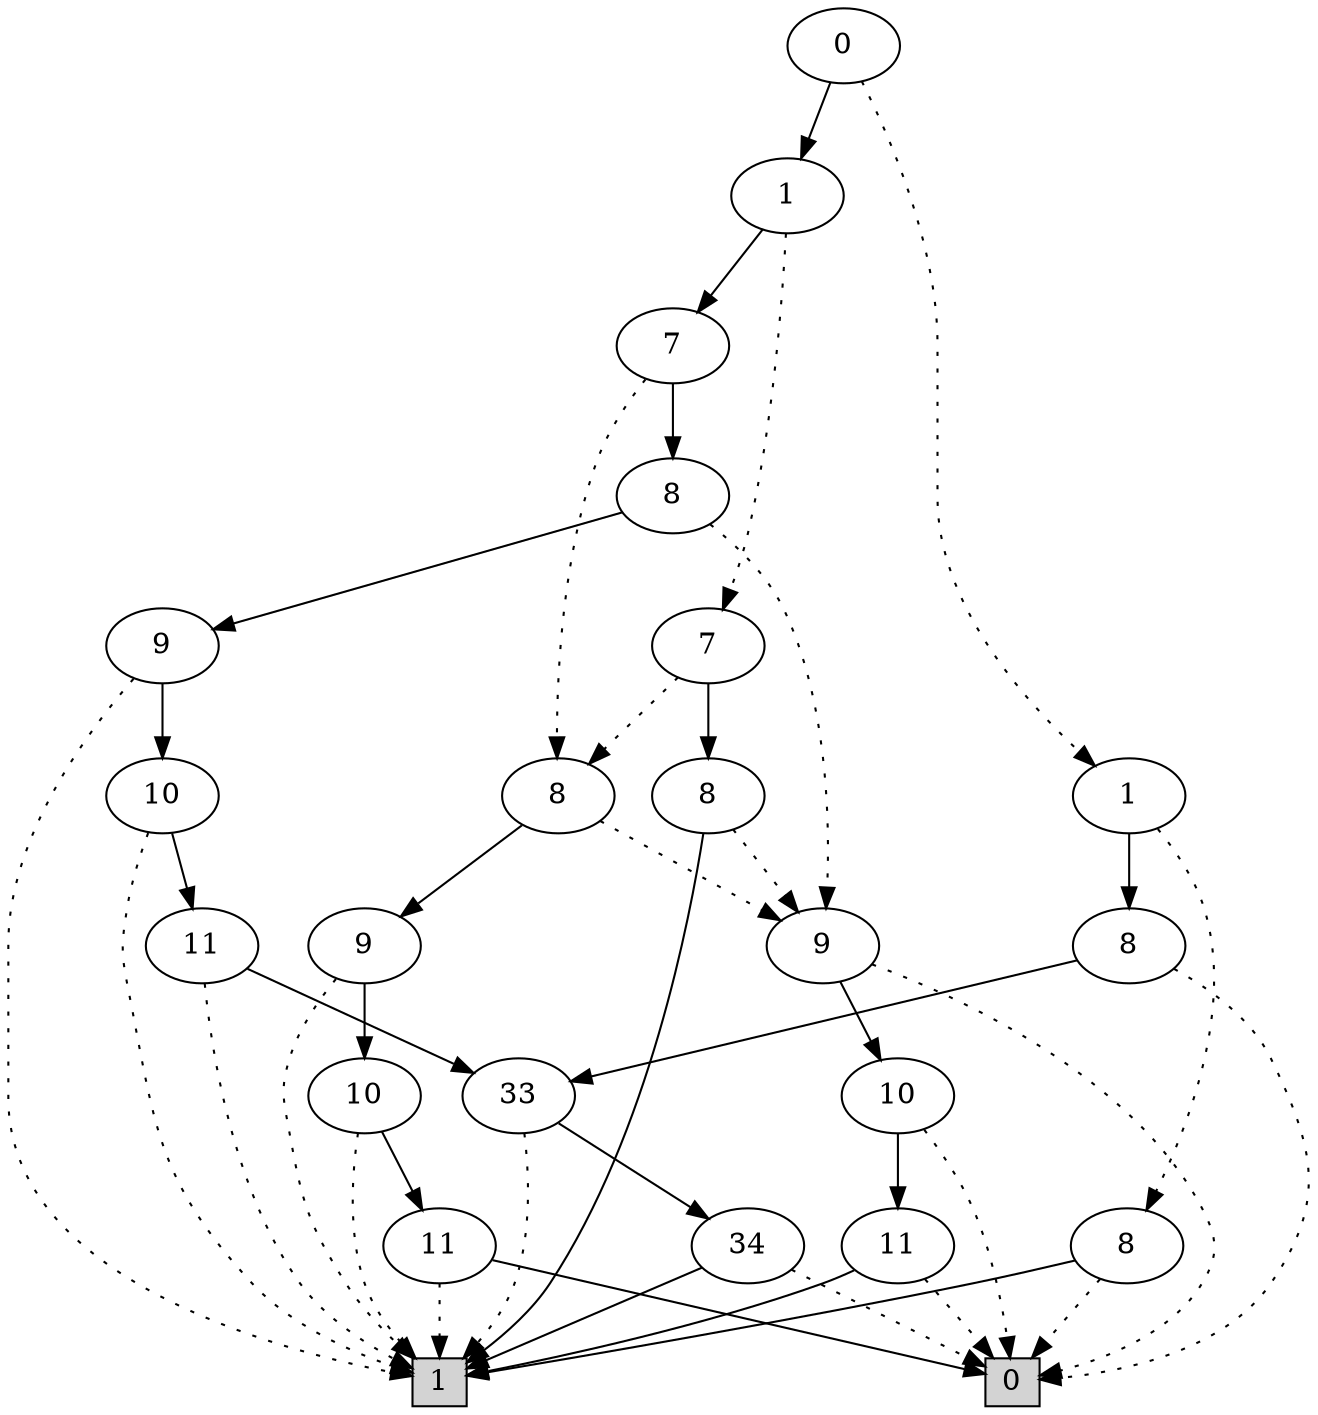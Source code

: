 digraph G {
0 [shape=box, label="0", style=filled, shape=box, height=0.3, width=0.3];
1 [shape=box, label="1", style=filled, shape=box, height=0.3, width=0.3];
49718 [label="0"];
49718 -> 49680 [style=dotted];
49718 -> 49717 [style=filled];
49680 [label="1"];
49680 -> 18 [style=dotted];
49680 -> 49679 [style=filled];
18 [label="8"];
18 -> 0 [style=dotted];
18 -> 1 [style=filled];
49679 [label="8"];
49679 -> 0 [style=dotted];
49679 -> 1204 [style=filled];
1204 [label="33"];
1204 -> 1 [style=dotted];
1204 -> 70 [style=filled];
70 [label="34"];
70 -> 0 [style=dotted];
70 -> 1 [style=filled];
49717 [label="1"];
49717 -> 49714 [style=dotted];
49717 -> 49716 [style=filled];
49714 [label="7"];
49714 -> 49712 [style=dotted];
49714 -> 49713 [style=filled];
49712 [label="8"];
49712 -> 46521 [style=dotted];
49712 -> 46524 [style=filled];
46521 [label="9"];
46521 -> 0 [style=dotted];
46521 -> 284 [style=filled];
284 [label="10"];
284 -> 0 [style=dotted];
284 -> 24 [style=filled];
24 [label="11"];
24 -> 0 [style=dotted];
24 -> 1 [style=filled];
46524 [label="9"];
46524 -> 1 [style=dotted];
46524 -> 288 [style=filled];
288 [label="10"];
288 -> 1 [style=dotted];
288 -> 25 [style=filled];
25 [label="11"];
25 -> 1 [style=dotted];
25 -> 0 [style=filled];
49713 [label="8"];
49713 -> 46521 [style=dotted];
49713 -> 1 [style=filled];
49716 [label="7"];
49716 -> 49712 [style=dotted];
49716 -> 49715 [style=filled];
49715 [label="8"];
49715 -> 46521 [style=dotted];
49715 -> 49651 [style=filled];
49651 [label="9"];
49651 -> 1 [style=dotted];
49651 -> 49650 [style=filled];
49650 [label="10"];
49650 -> 1 [style=dotted];
49650 -> 49642 [style=filled];
49642 [label="11"];
49642 -> 1 [style=dotted];
49642 -> 1204 [style=filled];
}
